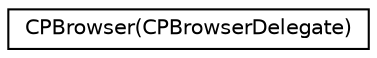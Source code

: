 digraph "Graphical Class Hierarchy"
{
  edge [fontname="Helvetica",fontsize="10",labelfontname="Helvetica",labelfontsize="10"];
  node [fontname="Helvetica",fontsize="10",shape=record];
  rankdir="LR";
  Node1 [label="CPBrowser(CPBrowserDelegate)",height=0.2,width=0.4,color="black", fillcolor="white", style="filled",URL="$category_c_p_browser_07_c_p_browser_delegate_08.html"];
}
